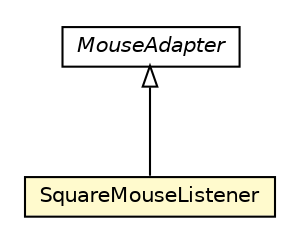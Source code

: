 #!/usr/local/bin/dot
#
# Class diagram 
# Generated by UMLGraph version 5.1 (http://www.umlgraph.org/)
#

digraph G {
	edge [fontname="Helvetica",fontsize=10,labelfontname="Helvetica",labelfontsize=10];
	node [fontname="Helvetica",fontsize=10,shape=plaintext];
	nodesep=0.25;
	ranksep=0.5;
	// edu.proz.checkers.client.view.SquareMouseListener
	c2559 [label=<<table title="edu.proz.checkers.client.view.SquareMouseListener" border="0" cellborder="1" cellspacing="0" cellpadding="2" port="p" bgcolor="lemonChiffon" href="./SquareMouseListener.html">
		<tr><td><table border="0" cellspacing="0" cellpadding="1">
<tr><td align="center" balign="center"> SquareMouseListener </td></tr>
		</table></td></tr>
		</table>>, fontname="Helvetica", fontcolor="black", fontsize=10.0];
	//edu.proz.checkers.client.view.SquareMouseListener extends java.awt.event.MouseAdapter
	c2574:p -> c2559:p [dir=back,arrowtail=empty];
	// java.awt.event.MouseAdapter
	c2574 [label=<<table title="java.awt.event.MouseAdapter" border="0" cellborder="1" cellspacing="0" cellpadding="2" port="p" href="http://java.sun.com/j2se/1.4.2/docs/api/java/awt/event/MouseAdapter.html">
		<tr><td><table border="0" cellspacing="0" cellpadding="1">
<tr><td align="center" balign="center"><font face="Helvetica-Oblique"> MouseAdapter </font></td></tr>
		</table></td></tr>
		</table>>, fontname="Helvetica", fontcolor="black", fontsize=10.0];
}

